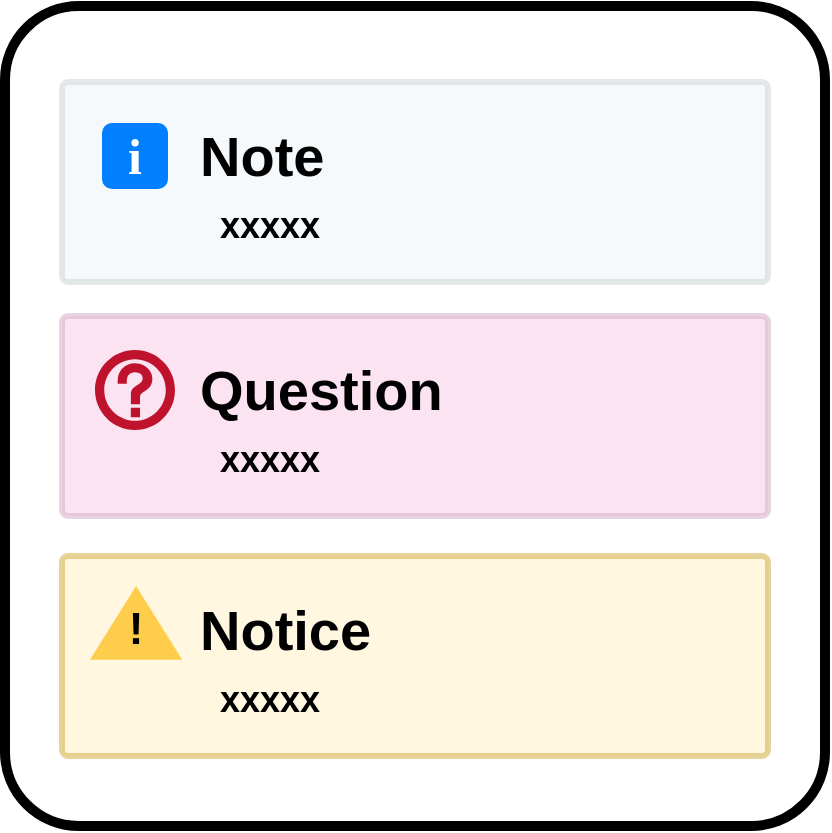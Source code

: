 <mxfile version="22.0.2" type="device">
  <diagram name="icon" id="atx1VBKgfwcb9vTx7qAg">
    <mxGraphModel dx="1689" dy="1022" grid="1" gridSize="10" guides="1" tooltips="1" connect="1" arrows="1" fold="1" page="1" pageScale="1" pageWidth="1654" pageHeight="1169" math="0" shadow="0">
      <root>
        <mxCell id="0" />
        <mxCell id="1" parent="0" />
        <mxCell id="60GprfWJX8-Ffhk_PJpC-50" value="" style="rounded=1;whiteSpace=wrap;html=1;strokeWidth=5;aspect=fixed;arcSize=9;" vertex="1" parent="1">
          <mxGeometry x="461.5" y="305" width="410" height="410" as="geometry" />
        </mxCell>
        <mxCell id="60GprfWJX8-Ffhk_PJpC-23" value="callout" style="locked=1;" parent="0" />
        <mxCell id="60GprfWJX8-Ffhk_PJpC-34" value="" style="group" vertex="1" connectable="0" parent="60GprfWJX8-Ffhk_PJpC-23">
          <mxGeometry x="490" y="343" width="353" height="100" as="geometry" />
        </mxCell>
        <mxCell id="60GprfWJX8-Ffhk_PJpC-2" value="" style="rounded=1;whiteSpace=wrap;html=1;arcSize=3;fillColor=#EEF5F8;strokeColor=#D2D9DB;strokeWidth=3;opacity=60;" vertex="1" parent="60GprfWJX8-Ffhk_PJpC-34">
          <mxGeometry width="353" height="100" as="geometry" />
        </mxCell>
        <mxCell id="60GprfWJX8-Ffhk_PJpC-4" value="&lt;span style=&quot;font-size: 28px;&quot;&gt;&lt;b&gt;Note&lt;/b&gt;&lt;/span&gt;" style="text;html=1;strokeColor=none;fillColor=none;align=left;verticalAlign=middle;whiteSpace=wrap;rounded=0;" vertex="1" parent="60GprfWJX8-Ffhk_PJpC-34">
          <mxGeometry x="66.5" y="17" width="140" height="40" as="geometry" />
        </mxCell>
        <mxCell id="60GprfWJX8-Ffhk_PJpC-5" value="&lt;font style=&quot;font-size: 18px;&quot;&gt;&lt;b&gt;xxxxx&lt;/b&gt;&lt;/font&gt;" style="text;html=1;strokeColor=none;fillColor=none;align=left;verticalAlign=middle;whiteSpace=wrap;rounded=0;" vertex="1" parent="60GprfWJX8-Ffhk_PJpC-34">
          <mxGeometry x="76.5" y="57" width="100" height="30" as="geometry" />
        </mxCell>
        <mxCell id="60GprfWJX8-Ffhk_PJpC-46" value="&lt;font color=&quot;#ffffff&quot; face=&quot;Georgia&quot; size=&quot;1&quot; style=&quot;&quot;&gt;&lt;b style=&quot;font-size: 25px;&quot;&gt;i&lt;/b&gt;&lt;/font&gt;" style="rounded=1;whiteSpace=wrap;html=1;fillColor=#007FFF;strokeColor=none;" vertex="1" parent="60GprfWJX8-Ffhk_PJpC-34">
          <mxGeometry x="20" y="20.5" width="33" height="33" as="geometry" />
        </mxCell>
        <mxCell id="60GprfWJX8-Ffhk_PJpC-35" value="" style="group" vertex="1" connectable="0" parent="60GprfWJX8-Ffhk_PJpC-23">
          <mxGeometry x="490" y="460" width="353" height="100" as="geometry" />
        </mxCell>
        <mxCell id="60GprfWJX8-Ffhk_PJpC-36" value="" style="rounded=1;whiteSpace=wrap;html=1;arcSize=3;fillColor=#F9D1EA;strokeColor=#DBB8CE;strokeWidth=3;opacity=60;" vertex="1" parent="60GprfWJX8-Ffhk_PJpC-35">
          <mxGeometry width="353" height="100" as="geometry" />
        </mxCell>
        <mxCell id="60GprfWJX8-Ffhk_PJpC-37" value="" style="shape=mxgraph.signs.travel.information_1;html=1;pointerEvents=1;fillColor=#BF122D;strokeColor=none;verticalLabelPosition=bottom;verticalAlign=top;align=center;sketch=0;" vertex="1" parent="60GprfWJX8-Ffhk_PJpC-35">
          <mxGeometry x="16.5" y="17" width="40" height="40" as="geometry" />
        </mxCell>
        <mxCell id="60GprfWJX8-Ffhk_PJpC-38" value="&lt;b style=&quot;&quot;&gt;&lt;font style=&quot;font-size: 28px;&quot;&gt;Question&lt;/font&gt;&lt;/b&gt;" style="text;html=1;strokeColor=none;fillColor=none;align=left;verticalAlign=middle;whiteSpace=wrap;rounded=0;" vertex="1" parent="60GprfWJX8-Ffhk_PJpC-35">
          <mxGeometry x="66.5" y="17" width="140" height="40" as="geometry" />
        </mxCell>
        <mxCell id="60GprfWJX8-Ffhk_PJpC-39" value="&lt;font style=&quot;font-size: 18px;&quot;&gt;&lt;b&gt;xxxxx&lt;/b&gt;&lt;/font&gt;" style="text;html=1;strokeColor=none;fillColor=none;align=left;verticalAlign=middle;whiteSpace=wrap;rounded=0;" vertex="1" parent="60GprfWJX8-Ffhk_PJpC-35">
          <mxGeometry x="76.5" y="57" width="100" height="30" as="geometry" />
        </mxCell>
        <mxCell id="60GprfWJX8-Ffhk_PJpC-40" value="" style="group" vertex="1" connectable="0" parent="60GprfWJX8-Ffhk_PJpC-23">
          <mxGeometry x="490" y="580" width="353" height="100" as="geometry" />
        </mxCell>
        <mxCell id="60GprfWJX8-Ffhk_PJpC-41" value="" style="rounded=1;whiteSpace=wrap;html=1;arcSize=3;fillColor=#fff2cc;strokeColor=#d6b656;strokeWidth=3;opacity=60;" vertex="1" parent="60GprfWJX8-Ffhk_PJpC-40">
          <mxGeometry width="353" height="100" as="geometry" />
        </mxCell>
        <mxCell id="60GprfWJX8-Ffhk_PJpC-43" value="&lt;b style=&quot;&quot;&gt;&lt;font style=&quot;font-size: 28px;&quot;&gt;Notice&lt;/font&gt;&lt;/b&gt;" style="text;html=1;strokeColor=none;fillColor=none;align=left;verticalAlign=middle;whiteSpace=wrap;rounded=0;" vertex="1" parent="60GprfWJX8-Ffhk_PJpC-40">
          <mxGeometry x="66.5" y="17" width="140" height="40" as="geometry" />
        </mxCell>
        <mxCell id="60GprfWJX8-Ffhk_PJpC-44" value="&lt;font style=&quot;font-size: 18px;&quot;&gt;&lt;b&gt;xxxxx&lt;/b&gt;&lt;/font&gt;" style="text;html=1;strokeColor=none;fillColor=none;align=left;verticalAlign=middle;whiteSpace=wrap;rounded=0;" vertex="1" parent="60GprfWJX8-Ffhk_PJpC-40">
          <mxGeometry x="76.5" y="57" width="100" height="30" as="geometry" />
        </mxCell>
        <mxCell id="60GprfWJX8-Ffhk_PJpC-49" value="" style="group" vertex="1" connectable="0" parent="60GprfWJX8-Ffhk_PJpC-40">
          <mxGeometry x="14.0" y="15.0" width="46.1" height="36.88" as="geometry" />
        </mxCell>
        <mxCell id="60GprfWJX8-Ffhk_PJpC-47" value="&lt;h1&gt;&lt;br&gt;&lt;/h1&gt;" style="triangle;whiteSpace=wrap;html=1;rotation=-90;fillColor=#FFCD4C;strokeColor=none;" vertex="1" parent="60GprfWJX8-Ffhk_PJpC-49">
          <mxGeometry x="4.61" y="-4.61" width="36.88" height="46.1" as="geometry" />
        </mxCell>
        <mxCell id="60GprfWJX8-Ffhk_PJpC-48" value="&lt;font size=&quot;1&quot; style=&quot;&quot;&gt;&lt;b style=&quot;font-size: 22px;&quot;&gt;!&lt;/b&gt;&lt;/font&gt;" style="text;html=1;strokeColor=none;fillColor=none;align=center;verticalAlign=middle;whiteSpace=wrap;rounded=0;" vertex="1" parent="60GprfWJX8-Ffhk_PJpC-49">
          <mxGeometry x="13.05" y="12.39" width="20" height="20" as="geometry" />
        </mxCell>
      </root>
    </mxGraphModel>
  </diagram>
</mxfile>
